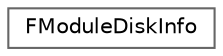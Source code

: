 digraph "Graphical Class Hierarchy"
{
 // INTERACTIVE_SVG=YES
 // LATEX_PDF_SIZE
  bgcolor="transparent";
  edge [fontname=Helvetica,fontsize=10,labelfontname=Helvetica,labelfontsize=10];
  node [fontname=Helvetica,fontsize=10,shape=box,height=0.2,width=0.4];
  rankdir="LR";
  Node0 [id="Node000000",label="FModuleDiskInfo",height=0.2,width=0.4,color="grey40", fillcolor="white", style="filled",URL="$dc/d6e/structFModuleDiskInfo.html",tooltip="Structure for reporting module disk presence info."];
}
